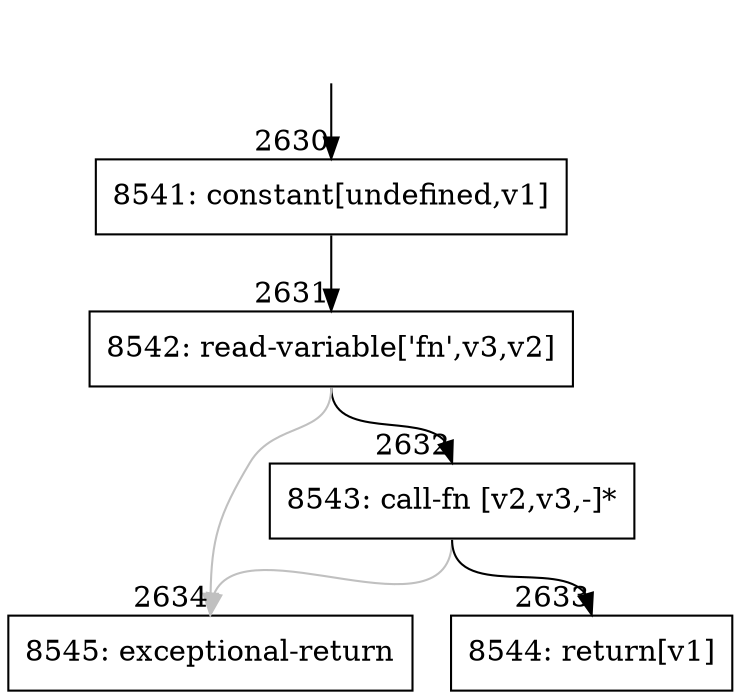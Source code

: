 digraph {
rankdir="TD"
BB_entry205[shape=none,label=""];
BB_entry205 -> BB2630 [tailport=s, headport=n, headlabel="    2630"]
BB2630 [shape=record label="{8541: constant[undefined,v1]}" ] 
BB2630 -> BB2631 [tailport=s, headport=n, headlabel="      2631"]
BB2631 [shape=record label="{8542: read-variable['fn',v3,v2]}" ] 
BB2631 -> BB2632 [tailport=s, headport=n, headlabel="      2632"]
BB2631 -> BB2634 [tailport=s, headport=n, color=gray, headlabel="      2634"]
BB2632 [shape=record label="{8543: call-fn [v2,v3,-]*}" ] 
BB2632 -> BB2633 [tailport=s, headport=n, headlabel="      2633"]
BB2632 -> BB2634 [tailport=s, headport=n, color=gray]
BB2633 [shape=record label="{8544: return[v1]}" ] 
BB2634 [shape=record label="{8545: exceptional-return}" ] 
//#$~ 4438
}
